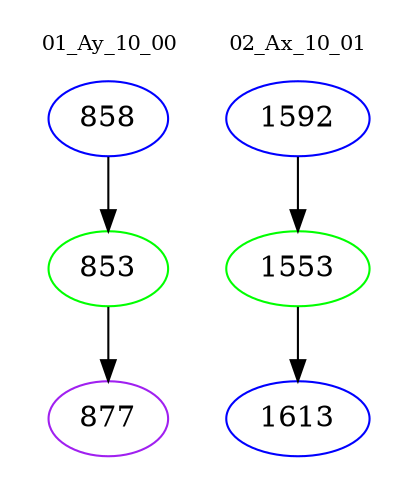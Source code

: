digraph{
subgraph cluster_0 {
color = white
label = "01_Ay_10_00";
fontsize=10;
T0_858 [label="858", color="blue"]
T0_858 -> T0_853 [color="black"]
T0_853 [label="853", color="green"]
T0_853 -> T0_877 [color="black"]
T0_877 [label="877", color="purple"]
}
subgraph cluster_1 {
color = white
label = "02_Ax_10_01";
fontsize=10;
T1_1592 [label="1592", color="blue"]
T1_1592 -> T1_1553 [color="black"]
T1_1553 [label="1553", color="green"]
T1_1553 -> T1_1613 [color="black"]
T1_1613 [label="1613", color="blue"]
}
}
